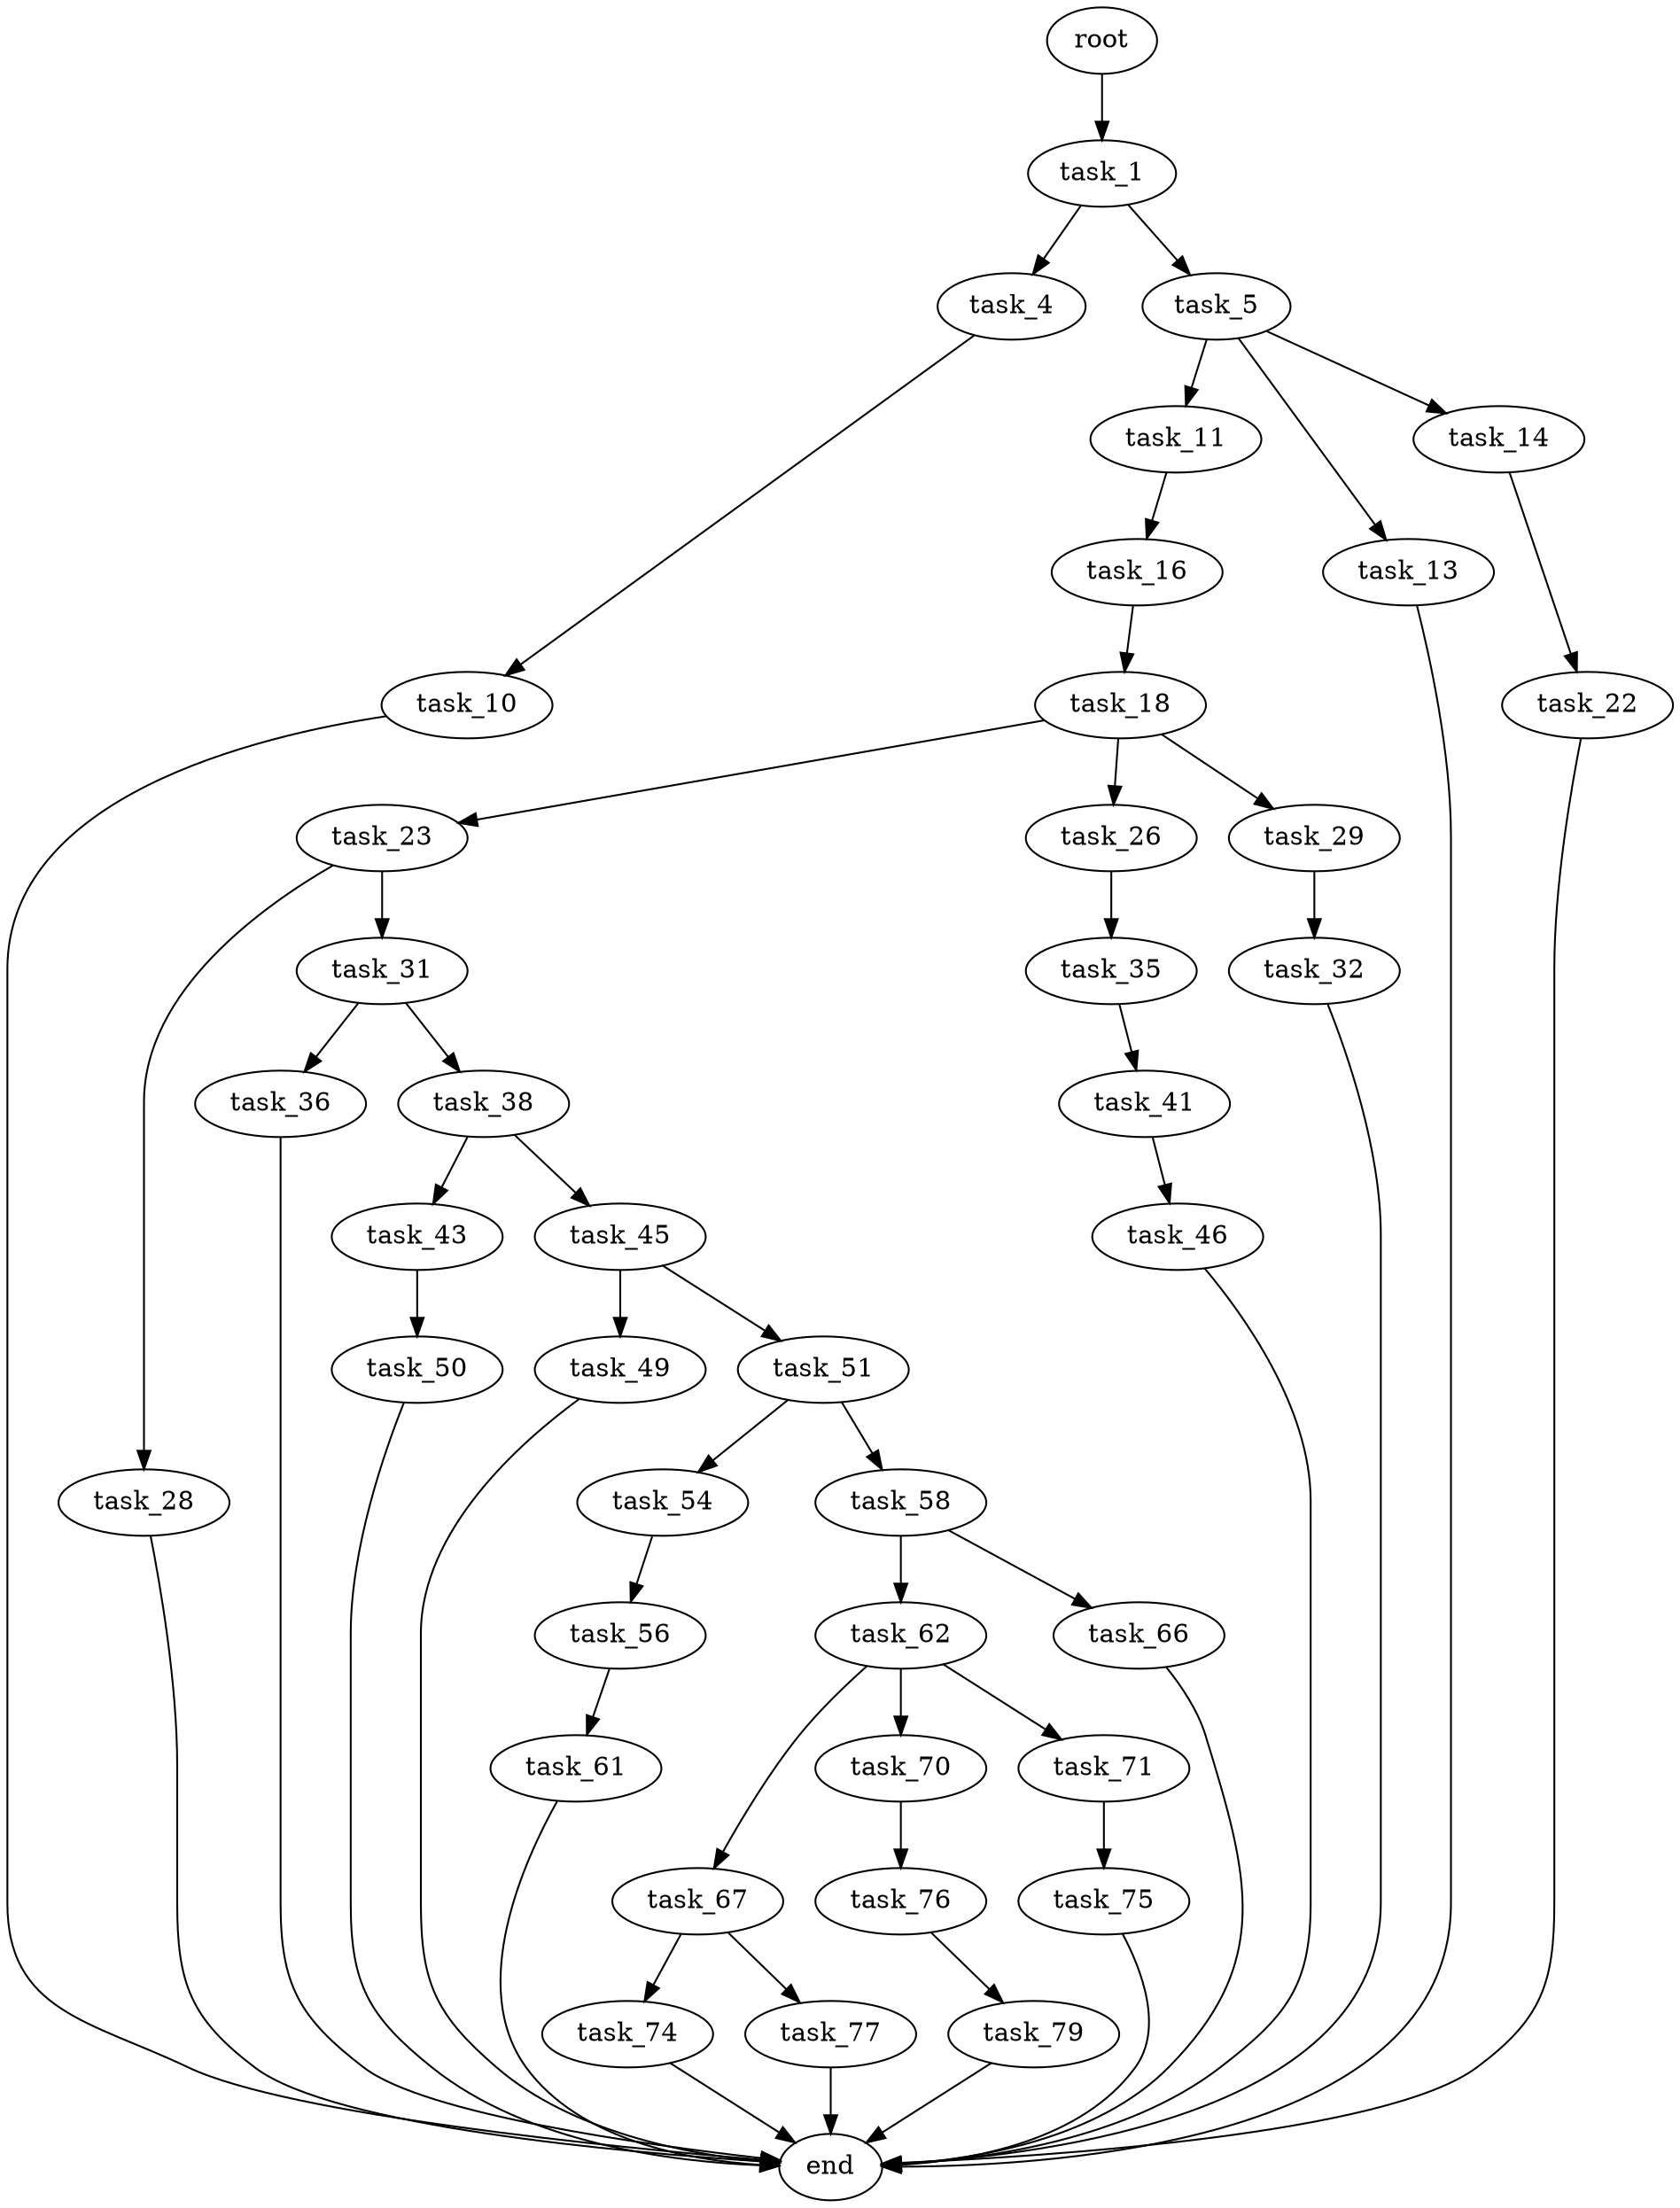 digraph G {
  root [size="0.000000"];
  task_1 [size="427183983129.000000"];
  task_4 [size="643899118.000000"];
  task_5 [size="68719476736.000000"];
  task_10 [size="7667407470.000000"];
  task_11 [size="368293445632.000000"];
  task_13 [size="231928233984.000000"];
  task_14 [size="361556186650.000000"];
  task_16 [size="4546846687.000000"];
  task_18 [size="68719476736.000000"];
  task_22 [size="31279339138.000000"];
  task_23 [size="339013497173.000000"];
  task_26 [size="68719476736.000000"];
  task_28 [size="68719476736.000000"];
  task_29 [size="94032190836.000000"];
  task_31 [size="3085248417.000000"];
  task_32 [size="740733996906.000000"];
  task_35 [size="28991029248.000000"];
  task_36 [size="230917908274.000000"];
  task_38 [size="68719476736.000000"];
  task_41 [size="1073741824000.000000"];
  task_43 [size="216942719639.000000"];
  task_45 [size="38145468432.000000"];
  task_46 [size="12818705266.000000"];
  task_49 [size="68719476736.000000"];
  task_50 [size="20417074822.000000"];
  task_51 [size="3004863461.000000"];
  task_54 [size="2974229799.000000"];
  task_56 [size="3900517894.000000"];
  task_58 [size="12265473565.000000"];
  task_61 [size="1073741824000.000000"];
  task_62 [size="134217728000.000000"];
  task_66 [size="231928233984.000000"];
  task_67 [size="149061810433.000000"];
  task_70 [size="33185102142.000000"];
  task_71 [size="714034974292.000000"];
  task_74 [size="39348638880.000000"];
  task_75 [size="8589934592.000000"];
  task_76 [size="1861082698.000000"];
  task_77 [size="117985995058.000000"];
  task_79 [size="35452435429.000000"];
  end [size="0.000000"];

  root -> task_1 [size="1.000000"];
  task_1 -> task_4 [size="679477248.000000"];
  task_1 -> task_5 [size="679477248.000000"];
  task_4 -> task_10 [size="33554432.000000"];
  task_5 -> task_11 [size="134217728.000000"];
  task_5 -> task_13 [size="134217728.000000"];
  task_5 -> task_14 [size="134217728.000000"];
  task_10 -> end [size="1.000000"];
  task_11 -> task_16 [size="411041792.000000"];
  task_13 -> end [size="1.000000"];
  task_14 -> task_22 [size="301989888.000000"];
  task_16 -> task_18 [size="134217728.000000"];
  task_18 -> task_23 [size="134217728.000000"];
  task_18 -> task_26 [size="134217728.000000"];
  task_18 -> task_29 [size="134217728.000000"];
  task_22 -> end [size="1.000000"];
  task_23 -> task_28 [size="301989888.000000"];
  task_23 -> task_31 [size="301989888.000000"];
  task_26 -> task_35 [size="134217728.000000"];
  task_28 -> end [size="1.000000"];
  task_29 -> task_32 [size="134217728.000000"];
  task_31 -> task_36 [size="75497472.000000"];
  task_31 -> task_38 [size="75497472.000000"];
  task_32 -> end [size="1.000000"];
  task_35 -> task_41 [size="75497472.000000"];
  task_36 -> end [size="1.000000"];
  task_38 -> task_43 [size="134217728.000000"];
  task_38 -> task_45 [size="134217728.000000"];
  task_41 -> task_46 [size="838860800.000000"];
  task_43 -> task_50 [size="301989888.000000"];
  task_45 -> task_49 [size="679477248.000000"];
  task_45 -> task_51 [size="679477248.000000"];
  task_46 -> end [size="1.000000"];
  task_49 -> end [size="1.000000"];
  task_50 -> end [size="1.000000"];
  task_51 -> task_54 [size="75497472.000000"];
  task_51 -> task_58 [size="75497472.000000"];
  task_54 -> task_56 [size="75497472.000000"];
  task_56 -> task_61 [size="75497472.000000"];
  task_58 -> task_62 [size="301989888.000000"];
  task_58 -> task_66 [size="301989888.000000"];
  task_61 -> end [size="1.000000"];
  task_62 -> task_67 [size="209715200.000000"];
  task_62 -> task_70 [size="209715200.000000"];
  task_62 -> task_71 [size="209715200.000000"];
  task_66 -> end [size="1.000000"];
  task_67 -> task_74 [size="209715200.000000"];
  task_67 -> task_77 [size="209715200.000000"];
  task_70 -> task_76 [size="536870912.000000"];
  task_71 -> task_75 [size="679477248.000000"];
  task_74 -> end [size="1.000000"];
  task_75 -> end [size="1.000000"];
  task_76 -> task_79 [size="33554432.000000"];
  task_77 -> end [size="1.000000"];
  task_79 -> end [size="1.000000"];
}
